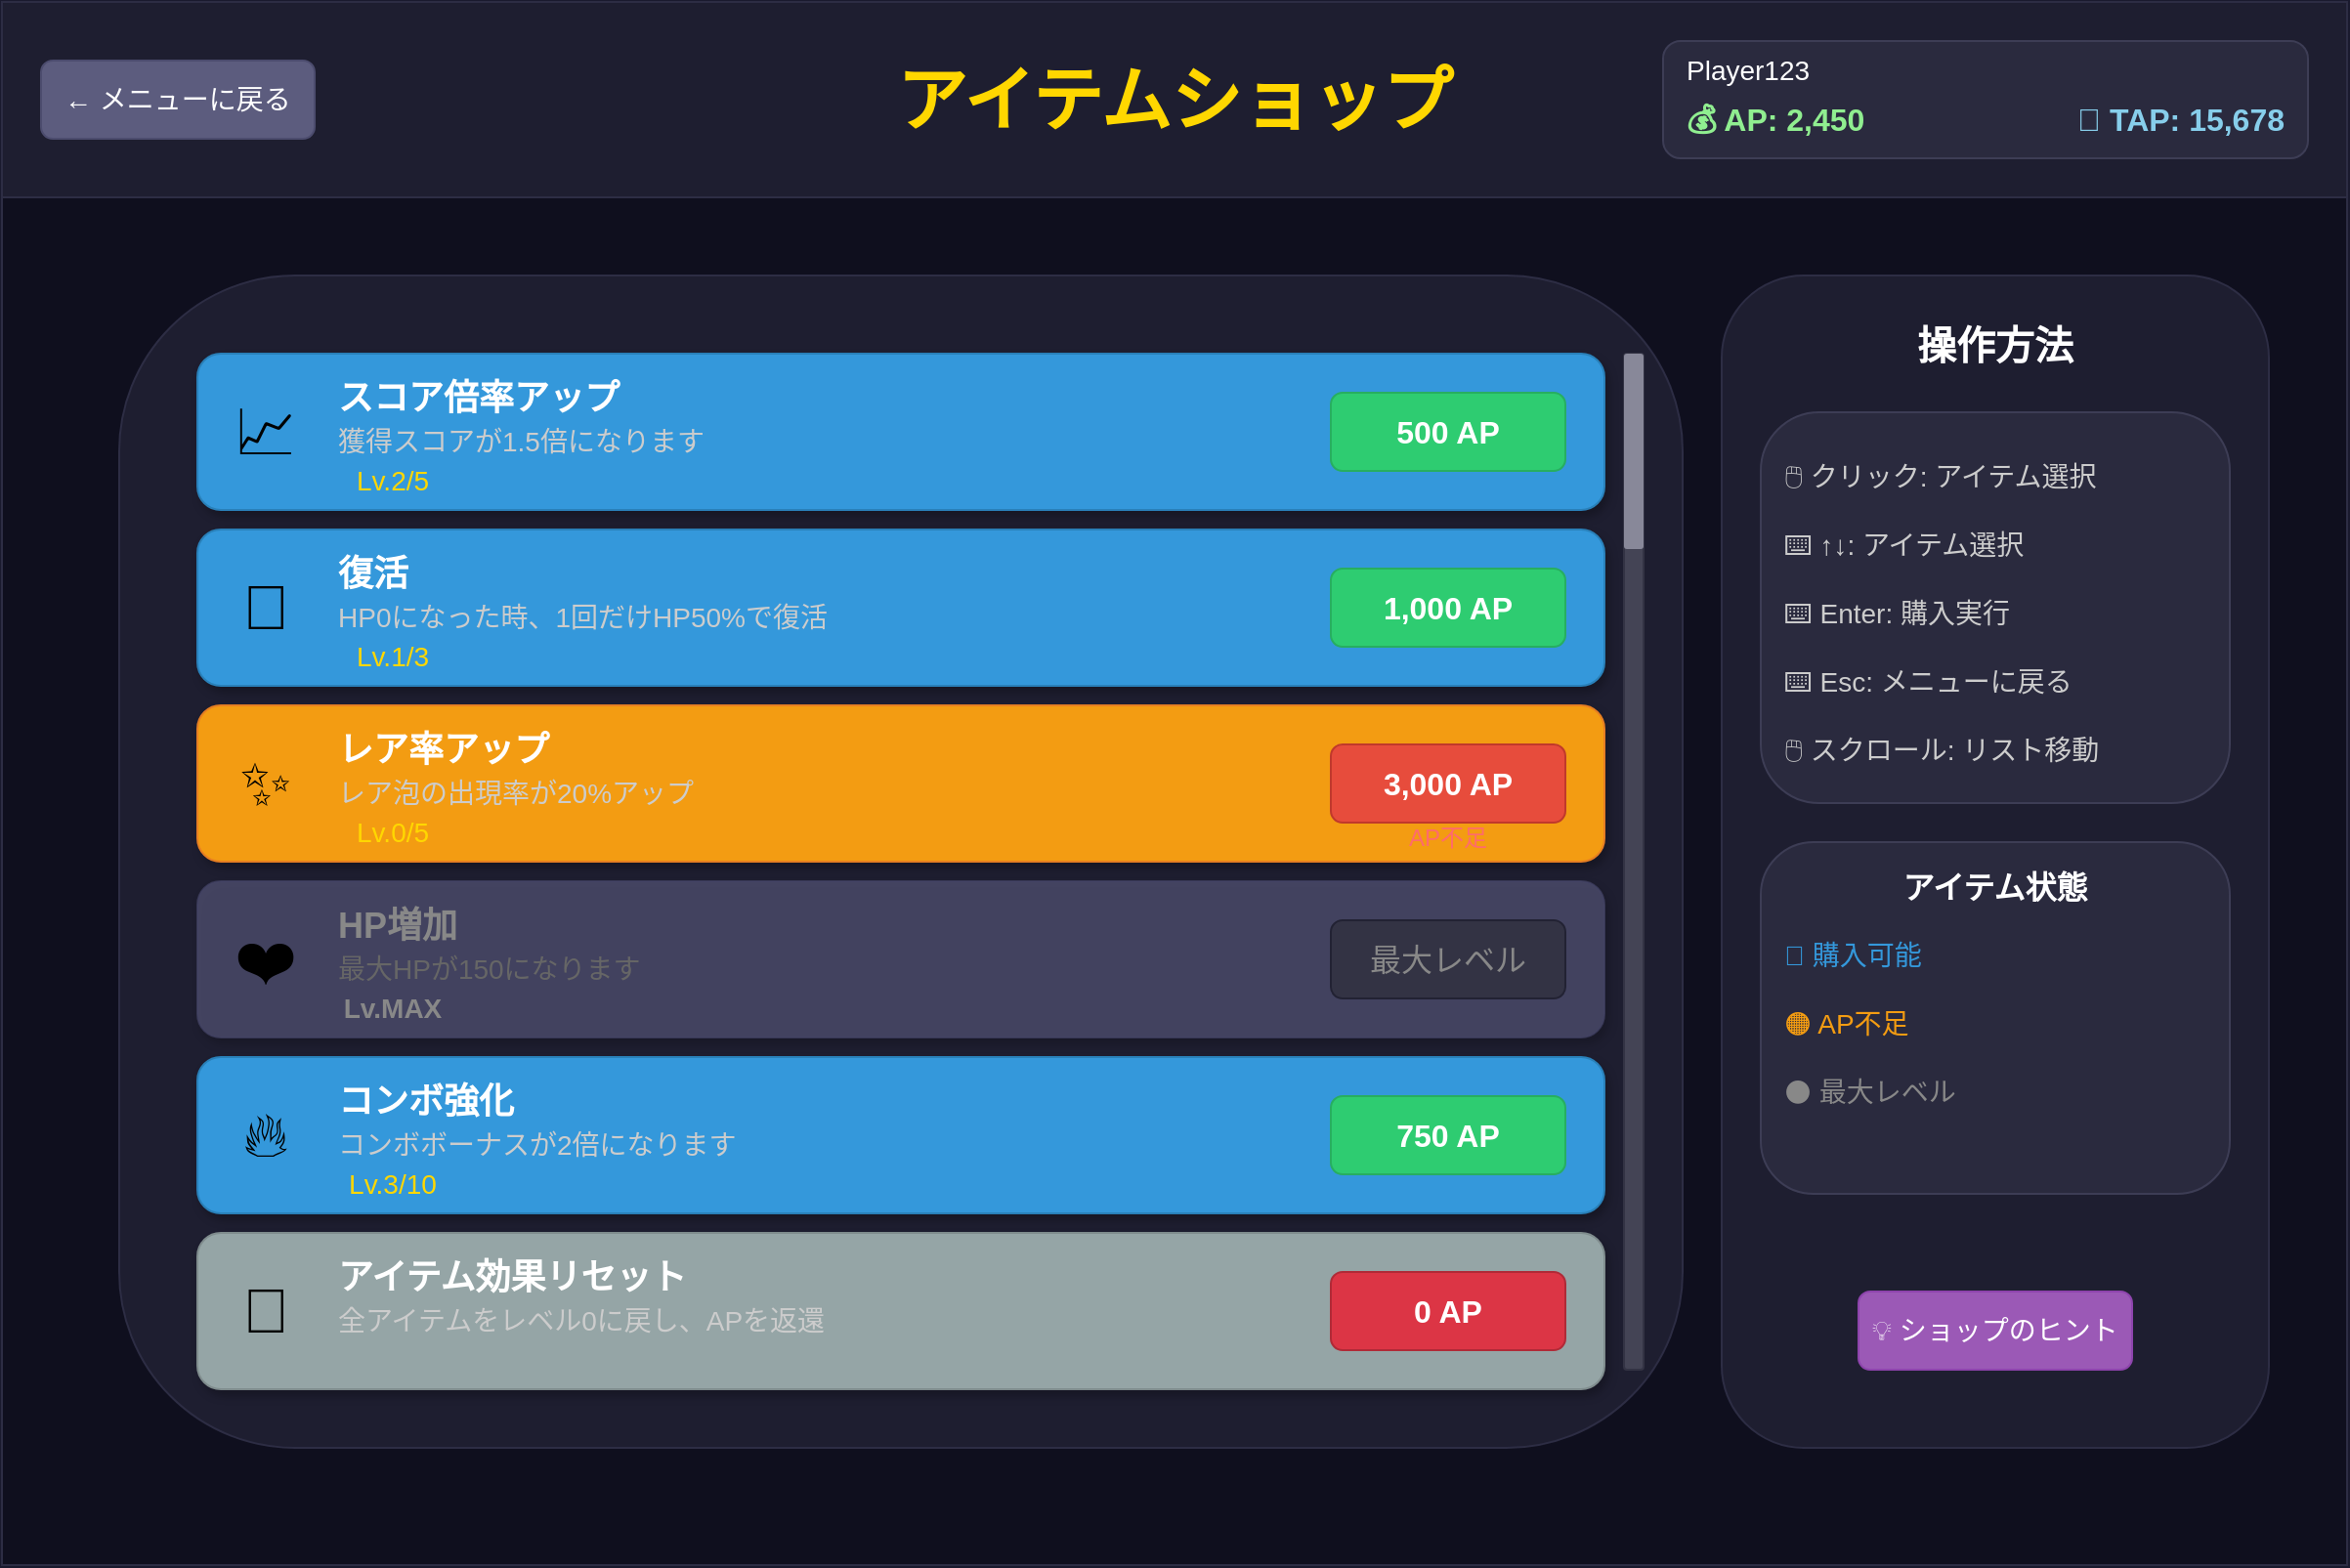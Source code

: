<mxfile>
    <diagram id="shop-page-layout" name="ShopPage">
        <mxGraphModel dx="1254" dy="1169" grid="1" gridSize="10" guides="1" tooltips="1" connect="1" arrows="1" fold="1" page="1" pageScale="1" pageWidth="1200" pageHeight="800" background="#1a1a2e" math="0" shadow="0">
            <root>
                <mxCell id="0"/>
                <mxCell id="1" parent="0"/>
                <!-- 背景コンテナ -->
                <mxCell id="bg-container" value="" style="rounded=0;whiteSpace=wrap;html=1;fillColor=#0f0f1e;strokeColor=#2d2d44;" parent="1" vertex="1">
                    <mxGeometry x="0" y="0" width="1200" height="800" as="geometry"/>
                </mxCell>
                <!-- ヘッダー -->
                <mxCell id="header-bg" value="" style="rounded=0;whiteSpace=wrap;html=1;fillColor=#1e1e30;strokeColor=#2d2d44;" parent="1" vertex="1">
                    <mxGeometry x="0" y="0" width="1200" height="100" as="geometry"/>
                </mxCell>
                <mxCell id="page-title" value="アイテムショップ" style="text;html=1;strokeColor=none;fillColor=none;align=center;verticalAlign=middle;whiteSpace=wrap;rounded=0;fontSize=36;fontColor=#ffd700;fontStyle=1;" parent="1" vertex="1">
                    <mxGeometry x="450" y="30" width="300" height="40" as="geometry"/>
                </mxCell>
                <mxCell id="back-btn" value="← メニューに戻る" style="rounded=1;whiteSpace=wrap;html=1;fillColor=#5c5c7e;strokeColor=#4c4c6e;fontSize=14;fontColor=#ffffff;" parent="1" vertex="1">
                    <mxGeometry x="20" y="30" width="140" height="40" as="geometry"/>
                </mxCell>
                <!-- ユーザー情報 -->
                <mxCell id="user-info-container" value="" style="rounded=1;whiteSpace=wrap;html=1;fillColor=#2a2a3e;strokeColor=#3d3d55;" parent="1" vertex="1">
                    <mxGeometry x="850" y="20" width="330" height="60" as="geometry"/>
                </mxCell>
                <mxCell id="user-name" value="Player123" style="text;html=1;strokeColor=none;fillColor=none;align=left;verticalAlign=middle;whiteSpace=wrap;rounded=0;fontSize=14;fontColor=#ffffff;" parent="1" vertex="1">
                    <mxGeometry x="860" y="25" width="150" height="20" as="geometry"/>
                </mxCell>
                <mxCell id="ap-display" value="💰 AP: 2,450" style="text;html=1;strokeColor=none;fillColor=none;align=left;verticalAlign=middle;whiteSpace=wrap;rounded=0;fontSize=16;fontColor=#90ee90;fontStyle=1;" parent="1" vertex="1">
                    <mxGeometry x="860" y="50" width="150" height="20" as="geometry"/>
                </mxCell>
                <mxCell id="tap-display" value="💎 TAP: 15,678" style="text;html=1;strokeColor=none;fillColor=none;align=right;verticalAlign=middle;whiteSpace=wrap;rounded=0;fontSize=16;fontColor=#87ceeb;fontStyle=1;" parent="1" vertex="1">
                    <mxGeometry x="1020" y="50" width="150" height="20" as="geometry"/>
                </mxCell>
                <!-- メインコンテナ -->
                <mxCell id="main-container" value="" style="rounded=0;whiteSpace=wrap;html=1;fillColor=none;strokeColor=none;" parent="1" vertex="1">
                    <mxGeometry x="40" y="120" width="1120" height="640" as="geometry"/>
                </mxCell>
                <!-- アイテムリストエリア -->
                <mxCell id="items-scroll-area" value="" style="rounded=1;whiteSpace=wrap;html=1;fillColor=#1e1e30;strokeColor=#2d2d44;" parent="1" vertex="1">
                    <mxGeometry x="60" y="140" width="800" height="600" as="geometry"/>
                </mxCell>
                <mxCell id="items-container" value="" style="rounded=0;whiteSpace=wrap;html=1;fillColor=none;strokeColor=none;" parent="1" vertex="1">
                    <mxGeometry x="80" y="160" width="760" height="560" as="geometry"/>
                </mxCell>
                <!-- アイテムカード1：スコア倍率アップ -->
                <mxCell id="item-1" value="" style="rounded=1;whiteSpace=wrap;html=1;fillColor=#3498db;strokeColor=#2980b9;shadow=1;" parent="1" vertex="1">
                    <mxGeometry x="100" y="180" width="720" height="80" as="geometry"/>
                </mxCell>
                <mxCell id="item-1-icon" value="📈" style="text;html=1;strokeColor=none;fillColor=none;align=center;verticalAlign=middle;whiteSpace=wrap;rounded=0;fontSize=32;" parent="1" vertex="1">
                    <mxGeometry x="110" y="195" width="50" height="50" as="geometry"/>
                </mxCell>
                <mxCell id="item-1-name" value="スコア倍率アップ" style="text;html=1;strokeColor=none;fillColor=none;align=left;verticalAlign=middle;whiteSpace=wrap;rounded=0;fontSize=18;fontColor=#ffffff;fontStyle=1;" parent="1" vertex="1">
                    <mxGeometry x="170" y="190" width="200" height="25" as="geometry"/>
                </mxCell>
                <mxCell id="item-1-desc" value="獲得スコアが1.5倍になります" style="text;html=1;strokeColor=none;fillColor=none;align=left;verticalAlign=middle;whiteSpace=wrap;rounded=0;fontSize=14;fontColor=#cccccc;" parent="1" vertex="1">
                    <mxGeometry x="170" y="215" width="300" height="20" as="geometry"/>
                </mxCell>
                <mxCell id="item-1-level" value="Lv.2/5" style="text;html=1;strokeColor=none;fillColor=none;align=center;verticalAlign=middle;whiteSpace=wrap;rounded=0;fontSize=14;fontColor=#ffd700;" parent="1" vertex="1">
                    <mxGeometry x="170" y="235" width="60" height="20" as="geometry"/>
                </mxCell>
                <mxCell id="item-1-cost" value="500 AP" style="rounded=1;whiteSpace=wrap;html=1;fillColor=#2ecc71;strokeColor=#27ae60;fontSize=16;fontColor=#ffffff;fontStyle=1;" parent="1" vertex="1">
                    <mxGeometry x="680" y="200" width="120" height="40" as="geometry"/>
                </mxCell>
                <!-- アイテムカード2：復活 -->
                <mxCell id="item-2" value="" style="rounded=1;whiteSpace=wrap;html=1;fillColor=#3498db;strokeColor=#2980b9;shadow=1;" parent="1" vertex="1">
                    <mxGeometry x="100" y="270" width="720" height="80" as="geometry"/>
                </mxCell>
                <mxCell id="item-2-icon" value="💖" style="text;html=1;strokeColor=none;fillColor=none;align=center;verticalAlign=middle;whiteSpace=wrap;rounded=0;fontSize=32;" parent="1" vertex="1">
                    <mxGeometry x="110" y="285" width="50" height="50" as="geometry"/>
                </mxCell>
                <mxCell id="item-2-name" value="復活" style="text;html=1;strokeColor=none;fillColor=none;align=left;verticalAlign=middle;whiteSpace=wrap;rounded=0;fontSize=18;fontColor=#ffffff;fontStyle=1;" parent="1" vertex="1">
                    <mxGeometry x="170" y="280" width="200" height="25" as="geometry"/>
                </mxCell>
                <mxCell id="item-2-desc" value="HP0になった時、1回だけHP50%で復活" style="text;html=1;strokeColor=none;fillColor=none;align=left;verticalAlign=middle;whiteSpace=wrap;rounded=0;fontSize=14;fontColor=#cccccc;" parent="1" vertex="1">
                    <mxGeometry x="170" y="305" width="300" height="20" as="geometry"/>
                </mxCell>
                <mxCell id="item-2-level" value="Lv.1/3" style="text;html=1;strokeColor=none;fillColor=none;align=center;verticalAlign=middle;whiteSpace=wrap;rounded=0;fontSize=14;fontColor=#ffd700;" parent="1" vertex="1">
                    <mxGeometry x="170" y="325" width="60" height="20" as="geometry"/>
                </mxCell>
                <mxCell id="item-2-cost" value="1,000 AP" style="rounded=1;whiteSpace=wrap;html=1;fillColor=#2ecc71;strokeColor=#27ae60;fontSize=16;fontColor=#ffffff;fontStyle=1;" parent="1" vertex="1">
                    <mxGeometry x="680" y="290" width="120" height="40" as="geometry"/>
                </mxCell>
                <!-- アイテムカード3：レア率アップ -->
                <mxCell id="item-3" value="" style="rounded=1;whiteSpace=wrap;html=1;fillColor=#f39c12;strokeColor=#e67e22;shadow=1;" parent="1" vertex="1">
                    <mxGeometry x="100" y="360" width="720" height="80" as="geometry"/>
                </mxCell>
                <mxCell id="item-3-icon" value="✨" style="text;html=1;strokeColor=none;fillColor=none;align=center;verticalAlign=middle;whiteSpace=wrap;rounded=0;fontSize=32;" parent="1" vertex="1">
                    <mxGeometry x="110" y="375" width="50" height="50" as="geometry"/>
                </mxCell>
                <mxCell id="item-3-name" value="レア率アップ" style="text;html=1;strokeColor=none;fillColor=none;align=left;verticalAlign=middle;whiteSpace=wrap;rounded=0;fontSize=18;fontColor=#ffffff;fontStyle=1;" parent="1" vertex="1">
                    <mxGeometry x="170" y="370" width="200" height="25" as="geometry"/>
                </mxCell>
                <mxCell id="item-3-desc" value="レア泡の出現率が20%アップ" style="text;html=1;strokeColor=none;fillColor=none;align=left;verticalAlign=middle;whiteSpace=wrap;rounded=0;fontSize=14;fontColor=#cccccc;" parent="1" vertex="1">
                    <mxGeometry x="170" y="395" width="300" height="20" as="geometry"/>
                </mxCell>
                <mxCell id="item-3-level" value="Lv.0/5" style="text;html=1;strokeColor=none;fillColor=none;align=center;verticalAlign=middle;whiteSpace=wrap;rounded=0;fontSize=14;fontColor=#ffd700;" parent="1" vertex="1">
                    <mxGeometry x="170" y="415" width="60" height="20" as="geometry"/>
                </mxCell>
                <mxCell id="item-3-cost" value="3,000 AP" style="rounded=1;whiteSpace=wrap;html=1;fillColor=#e74c3c;strokeColor=#c0392b;fontSize=16;fontColor=#ffffff;fontStyle=1;" parent="1" vertex="1">
                    <mxGeometry x="680" y="380" width="120" height="40" as="geometry"/>
                </mxCell>
                <mxCell id="item-3-insufficient" value="AP不足" style="text;html=1;strokeColor=none;fillColor=none;align=center;verticalAlign=middle;whiteSpace=wrap;rounded=0;fontSize=12;fontColor=#ff6b6b;" parent="1" vertex="1">
                    <mxGeometry x="680" y="420" width="120" height="15" as="geometry"/>
                </mxCell>
                <!-- アイテムカード4：HP増加（最大レベル） -->
                <mxCell id="item-4" value="" style="rounded=1;whiteSpace=wrap;html=1;fillColor=#555577;strokeColor=#444466;shadow=1;opacity=70;" parent="1" vertex="1">
                    <mxGeometry x="100" y="450" width="720" height="80" as="geometry"/>
                </mxCell>
                <mxCell id="item-4-icon" value="❤️" style="text;html=1;strokeColor=none;fillColor=none;align=center;verticalAlign=middle;whiteSpace=wrap;rounded=0;fontSize=32;opacity=70;" parent="1" vertex="1">
                    <mxGeometry x="110" y="465" width="50" height="50" as="geometry"/>
                </mxCell>
                <mxCell id="item-4-name" value="HP増加" style="text;html=1;strokeColor=none;fillColor=none;align=left;verticalAlign=middle;whiteSpace=wrap;rounded=0;fontSize=18;fontColor=#888888;fontStyle=1;" parent="1" vertex="1">
                    <mxGeometry x="170" y="460" width="200" height="25" as="geometry"/>
                </mxCell>
                <mxCell id="item-4-desc" value="最大HPが150になります" style="text;html=1;strokeColor=none;fillColor=none;align=left;verticalAlign=middle;whiteSpace=wrap;rounded=0;fontSize=14;fontColor=#666666;" parent="1" vertex="1">
                    <mxGeometry x="170" y="485" width="300" height="20" as="geometry"/>
                </mxCell>
                <mxCell id="item-4-level" value="Lv.MAX" style="text;html=1;strokeColor=none;fillColor=none;align=center;verticalAlign=middle;whiteSpace=wrap;rounded=0;fontSize=14;fontColor=#888888;fontStyle=1;" parent="1" vertex="1">
                    <mxGeometry x="170" y="505" width="60" height="20" as="geometry"/>
                </mxCell>
                <mxCell id="item-4-maxed" value="最大レベル" style="rounded=1;whiteSpace=wrap;html=1;fillColor=#333344;strokeColor=#222233;fontSize=16;fontColor=#888888;" parent="1" vertex="1">
                    <mxGeometry x="680" y="470" width="120" height="40" as="geometry"/>
                </mxCell>
                <!-- アイテムカード5：コンボ強化 -->
                <mxCell id="item-5" value="" style="rounded=1;whiteSpace=wrap;html=1;fillColor=#3498db;strokeColor=#2980b9;shadow=1;" parent="1" vertex="1">
                    <mxGeometry x="100" y="540" width="720" height="80" as="geometry"/>
                </mxCell>
                <mxCell id="item-5-icon" value="🔥" style="text;html=1;strokeColor=none;fillColor=none;align=center;verticalAlign=middle;whiteSpace=wrap;rounded=0;fontSize=32;" parent="1" vertex="1">
                    <mxGeometry x="110" y="555" width="50" height="50" as="geometry"/>
                </mxCell>
                <mxCell id="item-5-name" value="コンボ強化" style="text;html=1;strokeColor=none;fillColor=none;align=left;verticalAlign=middle;whiteSpace=wrap;rounded=0;fontSize=18;fontColor=#ffffff;fontStyle=1;" parent="1" vertex="1">
                    <mxGeometry x="170" y="550" width="200" height="25" as="geometry"/>
                </mxCell>
                <mxCell id="item-5-desc" value="コンボボーナスが2倍になります" style="text;html=1;strokeColor=none;fillColor=none;align=left;verticalAlign=middle;whiteSpace=wrap;rounded=0;fontSize=14;fontColor=#cccccc;" parent="1" vertex="1">
                    <mxGeometry x="170" y="575" width="300" height="20" as="geometry"/>
                </mxCell>
                <mxCell id="item-5-level" value="Lv.3/10" style="text;html=1;strokeColor=none;fillColor=none;align=center;verticalAlign=middle;whiteSpace=wrap;rounded=0;fontSize=14;fontColor=#ffd700;" parent="1" vertex="1">
                    <mxGeometry x="170" y="595" width="60" height="20" as="geometry"/>
                </mxCell>
                <mxCell id="item-5-cost" value="750 AP" style="rounded=1;whiteSpace=wrap;html=1;fillColor=#2ecc71;strokeColor=#27ae60;fontSize=16;fontColor=#ffffff;fontStyle=1;" parent="1" vertex="1">
                    <mxGeometry x="680" y="560" width="120" height="40" as="geometry"/>
                </mxCell>
                <!-- アイテムカード6：リセット -->
                <mxCell id="item-6" value="" style="rounded=1;whiteSpace=wrap;html=1;fillColor=#95a5a6;strokeColor=#7f8c8d;shadow=1;" parent="1" vertex="1">
                    <mxGeometry x="100" y="630" width="720" height="80" as="geometry"/>
                </mxCell>
                <mxCell id="item-6-icon" value="🔄" style="text;html=1;strokeColor=none;fillColor=none;align=center;verticalAlign=middle;whiteSpace=wrap;rounded=0;fontSize=32;" parent="1" vertex="1">
                    <mxGeometry x="110" y="645" width="50" height="50" as="geometry"/>
                </mxCell>
                <mxCell id="item-6-name" value="アイテム効果リセット" style="text;html=1;strokeColor=none;fillColor=none;align=left;verticalAlign=middle;whiteSpace=wrap;rounded=0;fontSize=18;fontColor=#ffffff;fontStyle=1;" parent="1" vertex="1">
                    <mxGeometry x="170" y="640" width="200" height="25" as="geometry"/>
                </mxCell>
                <mxCell id="item-6-desc" value="全アイテムをレベル0に戻し、APを返還" style="text;html=1;strokeColor=none;fillColor=none;align=left;verticalAlign=middle;whiteSpace=wrap;rounded=0;fontSize=14;fontColor=#cccccc;" parent="1" vertex="1">
                    <mxGeometry x="170" y="665" width="300" height="20" as="geometry"/>
                </mxCell>
                <mxCell id="item-6-cost" value="0 AP" style="rounded=1;whiteSpace=wrap;html=1;fillColor=#dc3545;strokeColor=#b02a37;fontSize=16;fontColor=#ffffff;fontStyle=1;" parent="1" vertex="1">
                    <mxGeometry x="680" y="650" width="120" height="40" as="geometry"/>
                </mxCell>
                <!-- スクロールバー -->
                <mxCell id="scrollbar" value="" style="rounded=1;whiteSpace=wrap;html=1;fillColor=#444455;strokeColor=#333344;" parent="1" vertex="1">
                    <mxGeometry x="830" y="180" width="10" height="520" as="geometry"/>
                </mxCell>
                <mxCell id="scrollbar-thumb" value="" style="rounded=1;whiteSpace=wrap;html=1;fillColor=#888899;strokeColor=none;" parent="1" vertex="1">
                    <mxGeometry x="830" y="180" width="10" height="100" as="geometry"/>
                </mxCell>
                <!-- 右側：操作説明 -->
                <mxCell id="help-panel" value="" style="rounded=1;whiteSpace=wrap;html=1;fillColor=#1e1e30;strokeColor=#2d2d44;" parent="1" vertex="1">
                    <mxGeometry x="880" y="140" width="280" height="600" as="geometry"/>
                </mxCell>
                <mxCell id="help-title" value="操作方法" style="text;html=1;strokeColor=none;fillColor=none;align=center;verticalAlign=middle;whiteSpace=wrap;rounded=0;fontSize=20;fontColor=#ffffff;fontStyle=1;" parent="1" vertex="1">
                    <mxGeometry x="880" y="160" width="280" height="30" as="geometry"/>
                </mxCell>
                <!-- 操作説明 -->
                <mxCell id="controls-box" value="" style="rounded=1;whiteSpace=wrap;html=1;fillColor=#2a2a3e;strokeColor=#3d3d55;" parent="1" vertex="1">
                    <mxGeometry x="900" y="210" width="240" height="200" as="geometry"/>
                </mxCell>
                <mxCell id="control-1" value="🖱️ クリック: アイテム選択" style="text;html=1;strokeColor=none;fillColor=none;align=left;verticalAlign=middle;whiteSpace=wrap;rounded=0;fontSize=14;fontColor=#cccccc;" parent="1" vertex="1">
                    <mxGeometry x="910" y="230" width="220" height="25" as="geometry"/>
                </mxCell>
                <mxCell id="control-2" value="⌨️ ↑↓: アイテム選択" style="text;html=1;strokeColor=none;fillColor=none;align=left;verticalAlign=middle;whiteSpace=wrap;rounded=0;fontSize=14;fontColor=#cccccc;" parent="1" vertex="1">
                    <mxGeometry x="910" y="265" width="220" height="25" as="geometry"/>
                </mxCell>
                <mxCell id="control-3" value="⌨️ Enter: 購入実行" style="text;html=1;strokeColor=none;fillColor=none;align=left;verticalAlign=middle;whiteSpace=wrap;rounded=0;fontSize=14;fontColor=#cccccc;" parent="1" vertex="1">
                    <mxGeometry x="910" y="300" width="220" height="25" as="geometry"/>
                </mxCell>
                <mxCell id="control-4" value="⌨️ Esc: メニューに戻る" style="text;html=1;strokeColor=none;fillColor=none;align=left;verticalAlign=middle;whiteSpace=wrap;rounded=0;fontSize=14;fontColor=#cccccc;" parent="1" vertex="1">
                    <mxGeometry x="910" y="335" width="220" height="25" as="geometry"/>
                </mxCell>
                <mxCell id="control-5" value="🖱️ スクロール: リスト移動" style="text;html=1;strokeColor=none;fillColor=none;align=left;verticalAlign=middle;whiteSpace=wrap;rounded=0;fontSize=14;fontColor=#cccccc;" parent="1" vertex="1">
                    <mxGeometry x="910" y="370" width="220" height="25" as="geometry"/>
                </mxCell>
                <!-- 色説明 -->
                <mxCell id="color-guide" value="" style="rounded=1;whiteSpace=wrap;html=1;fillColor=#2a2a3e;strokeColor=#3d3d55;" parent="1" vertex="1">
                    <mxGeometry x="900" y="430" width="240" height="180" as="geometry"/>
                </mxCell>
                <mxCell id="color-title" value="アイテム状態" style="text;html=1;strokeColor=none;fillColor=none;align=center;verticalAlign=middle;whiteSpace=wrap;rounded=0;fontSize=16;fontColor=#ffffff;fontStyle=1;" parent="1" vertex="1">
                    <mxGeometry x="900" y="440" width="240" height="25" as="geometry"/>
                </mxCell>
                <mxCell id="color-1" value="🔵 購入可能" style="text;html=1;strokeColor=none;fillColor=none;align=left;verticalAlign=middle;whiteSpace=wrap;rounded=0;fontSize=14;fontColor=#3498db;" parent="1" vertex="1">
                    <mxGeometry x="910" y="475" width="220" height="25" as="geometry"/>
                </mxCell>
                <mxCell id="color-2" value="🟠 AP不足" style="text;html=1;strokeColor=none;fillColor=none;align=left;verticalAlign=middle;whiteSpace=wrap;rounded=0;fontSize=14;fontColor=#f39c12;" parent="1" vertex="1">
                    <mxGeometry x="910" y="510" width="220" height="25" as="geometry"/>
                </mxCell>
                <mxCell id="color-3" value="⚫ 最大レベル" style="text;html=1;strokeColor=none;fillColor=none;align=left;verticalAlign=middle;whiteSpace=wrap;rounded=0;fontSize=14;fontColor=#888888;" parent="1" vertex="1">
                    <mxGeometry x="910" y="545" width="220" height="25" as="geometry"/>
                </mxCell>
                <!-- ヒントボタン -->
                <mxCell id="hint-btn" value="💡 ショップのヒント" style="rounded=1;whiteSpace=wrap;html=1;fillColor=#9b59b6;strokeColor=#8e44ad;fontSize=14;fontColor=#ffffff;" parent="1" vertex="1">
                    <mxGeometry x="950" y="660" width="140" height="40" as="geometry"/>
                </mxCell>
            </root>
        </mxGraphModel>
    </diagram>
</mxfile>